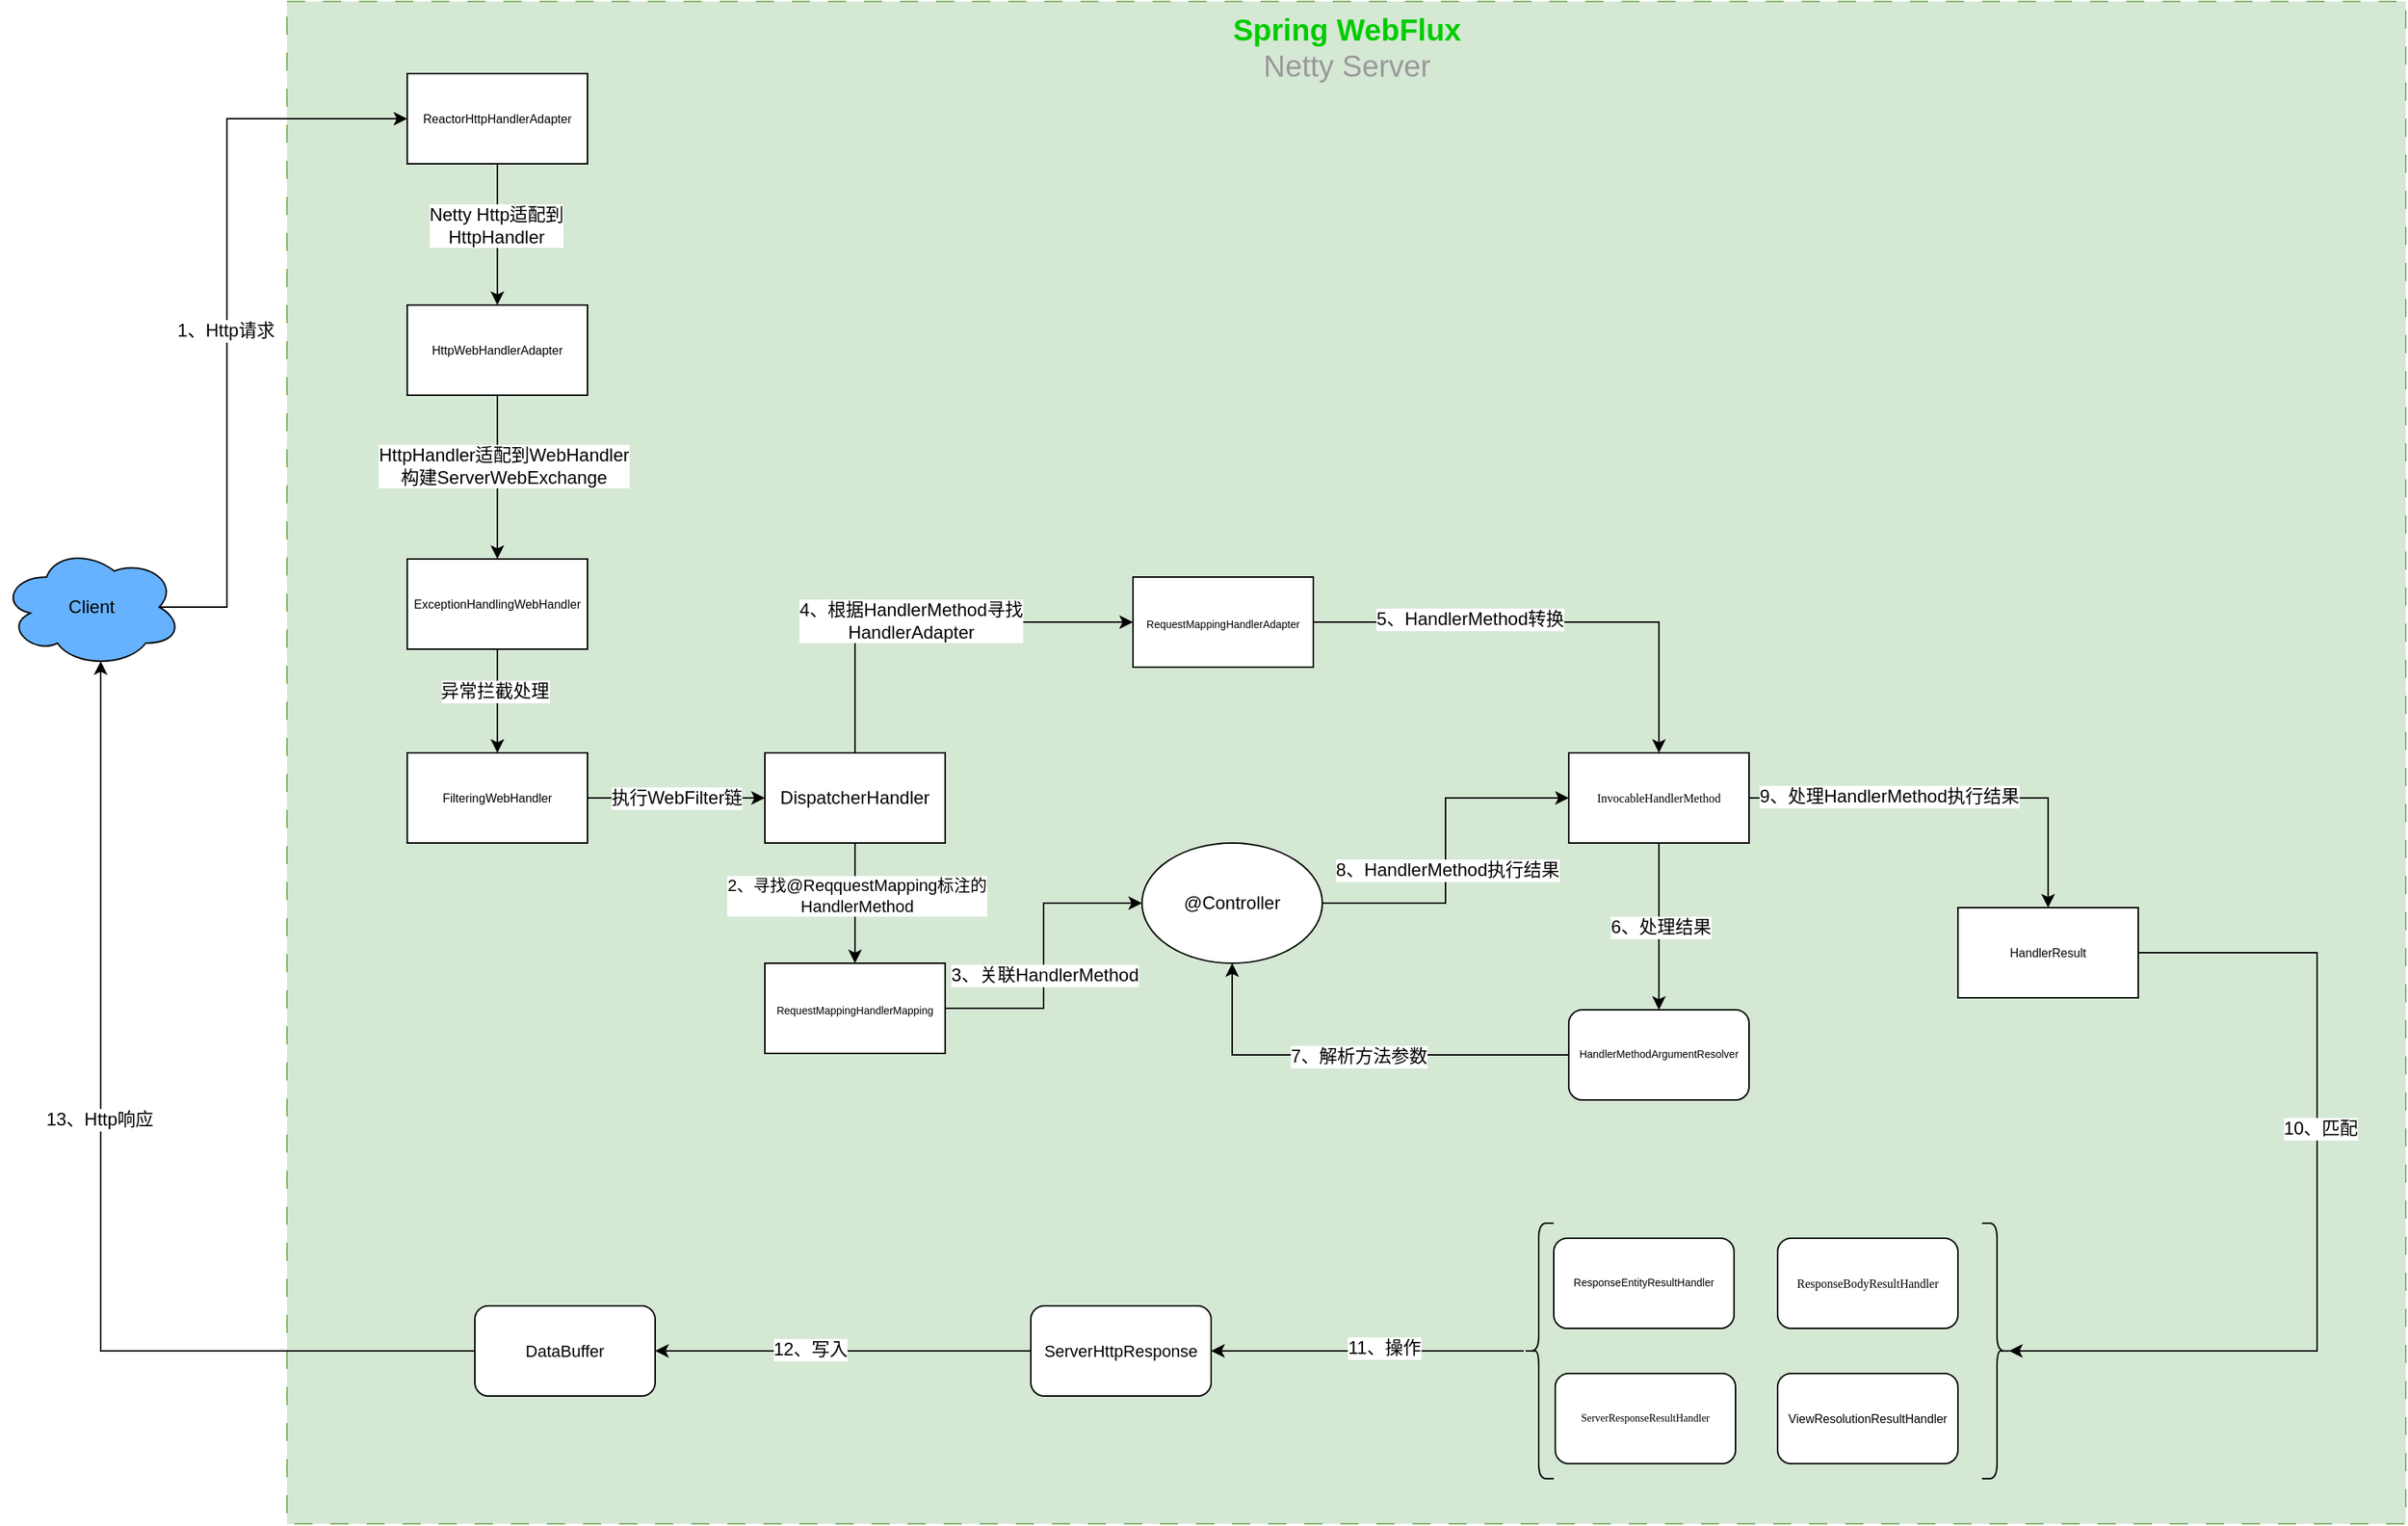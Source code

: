 <mxfile version="24.2.5" type="device" pages="2">
  <diagram name="SpringWebFlux" id="fuxeGjwtVJRIuFBsgQl6">
    <mxGraphModel dx="-220" dy="844" grid="1" gridSize="10" guides="1" tooltips="1" connect="1" arrows="1" fold="1" page="1" pageScale="1" pageWidth="827" pageHeight="1169" math="0" shadow="0">
      <root>
        <mxCell id="0" />
        <mxCell id="1" parent="0" />
        <mxCell id="-YOxKYabcz1405DEn94w-74" value="&lt;div&gt;&lt;font color=&quot;#00cc00&quot; style=&quot;font-size: 20px;&quot;&gt;Spring WebFlux&lt;/font&gt;&lt;/div&gt;&lt;span style=&quot;font-weight: normal;&quot;&gt;&lt;font color=&quot;#999999&quot; style=&quot;font-size: 20px;&quot;&gt;Netty Server&lt;/font&gt;&lt;/span&gt;" style="text;strokeColor=#82b366;fillColor=#d5e8d4;html=1;fontSize=12;fontStyle=1;verticalAlign=top;align=center;fontFamily=Helvetica;horizontal=1;dashed=1;dashPattern=12 12;" parent="1" vertex="1">
          <mxGeometry x="1860" y="81" width="1410" height="1013" as="geometry" />
        </mxCell>
        <mxCell id="-YOxKYabcz1405DEn94w-62" style="edgeStyle=orthogonalEdgeStyle;rounded=0;orthogonalLoop=1;jettySize=auto;html=1;exitX=0.875;exitY=0.5;exitDx=0;exitDy=0;exitPerimeter=0;entryX=0;entryY=0.5;entryDx=0;entryDy=0;fontFamily=Helvetica;fontSize=12;fontColor=default;" parent="1" source="-YOxKYabcz1405DEn94w-1" target="-YOxKYabcz1405DEn94w-55" edge="1">
          <mxGeometry relative="1" as="geometry">
            <Array as="points">
              <mxPoint x="1820" y="484" />
              <mxPoint x="1820" y="159" />
            </Array>
          </mxGeometry>
        </mxCell>
        <mxCell id="-YOxKYabcz1405DEn94w-68" value="1、Http请求" style="edgeLabel;html=1;align=center;verticalAlign=middle;resizable=0;points=[];strokeColor=default;fontFamily=Helvetica;fontSize=12;fontColor=default;fillColor=default;" parent="-YOxKYabcz1405DEn94w-62" vertex="1" connectable="0">
          <mxGeometry x="0.129" y="1" relative="1" as="geometry">
            <mxPoint y="47" as="offset" />
          </mxGeometry>
        </mxCell>
        <mxCell id="-YOxKYabcz1405DEn94w-1" value="Client" style="ellipse;shape=cloud;whiteSpace=wrap;html=1;fillColor=#66B2FF;" parent="1" vertex="1">
          <mxGeometry x="1670" y="444" width="120" height="80" as="geometry" />
        </mxCell>
        <mxCell id="-YOxKYabcz1405DEn94w-8" value="" style="edgeStyle=orthogonalEdgeStyle;rounded=0;orthogonalLoop=1;jettySize=auto;html=1;" parent="1" source="-YOxKYabcz1405DEn94w-4" target="-YOxKYabcz1405DEn94w-7" edge="1">
          <mxGeometry relative="1" as="geometry" />
        </mxCell>
        <mxCell id="-YOxKYabcz1405DEn94w-9" value="2、寻找@ReqquestMapping标注的&lt;div&gt;HandlerMethod&lt;/div&gt;" style="edgeLabel;html=1;align=center;verticalAlign=middle;resizable=0;points=[];" parent="-YOxKYabcz1405DEn94w-8" vertex="1" connectable="0">
          <mxGeometry x="-0.129" y="1" relative="1" as="geometry">
            <mxPoint as="offset" />
          </mxGeometry>
        </mxCell>
        <mxCell id="-YOxKYabcz1405DEn94w-16" style="edgeStyle=orthogonalEdgeStyle;rounded=0;orthogonalLoop=1;jettySize=auto;html=1;entryX=0;entryY=0.5;entryDx=0;entryDy=0;exitX=0.5;exitY=0;exitDx=0;exitDy=0;" parent="1" source="-YOxKYabcz1405DEn94w-4" target="-YOxKYabcz1405DEn94w-12" edge="1">
          <mxGeometry relative="1" as="geometry" />
        </mxCell>
        <mxCell id="-YOxKYabcz1405DEn94w-44" value="4、根据HandlerMethod寻找&lt;div&gt;HandlerAdapter&lt;/div&gt;" style="edgeLabel;html=1;align=center;verticalAlign=middle;resizable=0;points=[];strokeColor=default;fontFamily=Helvetica;fontSize=12;fontColor=default;fillColor=default;" parent="-YOxKYabcz1405DEn94w-16" vertex="1" connectable="0">
          <mxGeometry x="-0.092" y="1" relative="1" as="geometry">
            <mxPoint as="offset" />
          </mxGeometry>
        </mxCell>
        <mxCell id="-YOxKYabcz1405DEn94w-4" value="DispatcherHandler" style="whiteSpace=wrap;html=1;" parent="1" vertex="1">
          <mxGeometry x="2178" y="581" width="120" height="60" as="geometry" />
        </mxCell>
        <mxCell id="-YOxKYabcz1405DEn94w-7" value="&lt;font style=&quot;font-size: 7px;&quot;&gt;RequestMappingHandlerMapping&lt;/font&gt;" style="whiteSpace=wrap;html=1;fontStyle=0" parent="1" vertex="1">
          <mxGeometry x="2178" y="721" width="120" height="60" as="geometry" />
        </mxCell>
        <mxCell id="-YOxKYabcz1405DEn94w-20" style="edgeStyle=orthogonalEdgeStyle;rounded=0;orthogonalLoop=1;jettySize=auto;html=1;exitX=1;exitY=0.5;exitDx=0;exitDy=0;entryX=0;entryY=0.5;entryDx=0;entryDy=0;fontFamily=Helvetica;fontSize=12;fontColor=default;" parent="1" source="-YOxKYabcz1405DEn94w-10" target="-YOxKYabcz1405DEn94w-17" edge="1">
          <mxGeometry relative="1" as="geometry" />
        </mxCell>
        <mxCell id="-YOxKYabcz1405DEn94w-48" value="8、HandlerMethod执行结果" style="edgeLabel;html=1;align=center;verticalAlign=middle;resizable=0;points=[];strokeColor=default;fontFamily=Helvetica;fontSize=12;fontColor=default;fillColor=default;" parent="-YOxKYabcz1405DEn94w-20" vertex="1" connectable="0">
          <mxGeometry x="-0.105" y="-1" relative="1" as="geometry">
            <mxPoint as="offset" />
          </mxGeometry>
        </mxCell>
        <mxCell id="-YOxKYabcz1405DEn94w-10" value="@Controller" style="ellipse;whiteSpace=wrap;html=1;" parent="1" vertex="1">
          <mxGeometry x="2429" y="641" width="120" height="80" as="geometry" />
        </mxCell>
        <mxCell id="-YOxKYabcz1405DEn94w-11" style="edgeStyle=orthogonalEdgeStyle;rounded=0;orthogonalLoop=1;jettySize=auto;html=1;entryX=0;entryY=0.5;entryDx=0;entryDy=0;" parent="1" source="-YOxKYabcz1405DEn94w-7" target="-YOxKYabcz1405DEn94w-10" edge="1">
          <mxGeometry relative="1" as="geometry" />
        </mxCell>
        <mxCell id="-YOxKYabcz1405DEn94w-45" value="3、关联HandlerMethod" style="edgeLabel;html=1;align=center;verticalAlign=middle;resizable=0;points=[];strokeColor=default;fontFamily=Helvetica;fontSize=12;fontColor=default;fillColor=default;" parent="-YOxKYabcz1405DEn94w-11" vertex="1" connectable="0">
          <mxGeometry x="-0.128" relative="1" as="geometry">
            <mxPoint as="offset" />
          </mxGeometry>
        </mxCell>
        <mxCell id="-YOxKYabcz1405DEn94w-18" value="" style="edgeStyle=orthogonalEdgeStyle;rounded=0;orthogonalLoop=1;jettySize=auto;html=1;fontFamily=Helvetica;fontSize=12;fontColor=default;" parent="1" source="-YOxKYabcz1405DEn94w-12" target="-YOxKYabcz1405DEn94w-17" edge="1">
          <mxGeometry relative="1" as="geometry" />
        </mxCell>
        <mxCell id="-YOxKYabcz1405DEn94w-47" value="5、HandlerMethod转换" style="edgeLabel;html=1;align=center;verticalAlign=middle;resizable=0;points=[];strokeColor=default;fontFamily=Helvetica;fontSize=12;fontColor=default;fillColor=default;" parent="-YOxKYabcz1405DEn94w-18" vertex="1" connectable="0">
          <mxGeometry x="-0.346" y="2" relative="1" as="geometry">
            <mxPoint as="offset" />
          </mxGeometry>
        </mxCell>
        <mxCell id="-YOxKYabcz1405DEn94w-12" value="&lt;font style=&quot;font-size: 7px;&quot;&gt;RequestMappingHandlerAdapter&lt;/font&gt;" style="whiteSpace=wrap;html=1;verticalAlign=middle;horizontal=1;" parent="1" vertex="1">
          <mxGeometry x="2423" y="464" width="120" height="60" as="geometry" />
        </mxCell>
        <mxCell id="-YOxKYabcz1405DEn94w-23" value="" style="edgeStyle=orthogonalEdgeStyle;rounded=0;orthogonalLoop=1;jettySize=auto;html=1;fontFamily=Helvetica;fontSize=12;fontColor=default;" parent="1" source="-YOxKYabcz1405DEn94w-17" target="-YOxKYabcz1405DEn94w-22" edge="1">
          <mxGeometry relative="1" as="geometry" />
        </mxCell>
        <mxCell id="-YOxKYabcz1405DEn94w-54" value="6、处理结果" style="edgeLabel;html=1;align=center;verticalAlign=middle;resizable=0;points=[];strokeColor=default;fontFamily=Helvetica;fontSize=12;fontColor=default;fillColor=default;" parent="-YOxKYabcz1405DEn94w-23" vertex="1" connectable="0">
          <mxGeometry x="0.001" y="1" relative="1" as="geometry">
            <mxPoint as="offset" />
          </mxGeometry>
        </mxCell>
        <mxCell id="-YOxKYabcz1405DEn94w-26" value="" style="edgeStyle=orthogonalEdgeStyle;rounded=0;orthogonalLoop=1;jettySize=auto;html=1;fontFamily=Helvetica;fontSize=12;fontColor=default;" parent="1" source="-YOxKYabcz1405DEn94w-17" target="-YOxKYabcz1405DEn94w-25" edge="1">
          <mxGeometry relative="1" as="geometry" />
        </mxCell>
        <mxCell id="-YOxKYabcz1405DEn94w-49" value="9、处理HandlerMethod执行结果" style="edgeLabel;html=1;align=center;verticalAlign=middle;resizable=0;points=[];strokeColor=default;fontFamily=Helvetica;fontSize=12;fontColor=default;fillColor=default;" parent="-YOxKYabcz1405DEn94w-26" vertex="1" connectable="0">
          <mxGeometry x="-0.32" y="1" relative="1" as="geometry">
            <mxPoint as="offset" />
          </mxGeometry>
        </mxCell>
        <mxCell id="-YOxKYabcz1405DEn94w-17" value="&lt;pre style=&quot;background-color: rgb(255, 255, 255); font-family: Consolas; font-size: 8px;&quot;&gt;InvocableHandlerMethod&lt;/pre&gt;" style="whiteSpace=wrap;html=1;fontSize=8;" parent="1" vertex="1">
          <mxGeometry x="2713" y="581" width="120" height="60" as="geometry" />
        </mxCell>
        <mxCell id="-YOxKYabcz1405DEn94w-24" style="edgeStyle=orthogonalEdgeStyle;rounded=0;orthogonalLoop=1;jettySize=auto;html=1;entryX=0.5;entryY=1;entryDx=0;entryDy=0;fontFamily=Helvetica;fontSize=12;fontColor=default;" parent="1" source="-YOxKYabcz1405DEn94w-22" target="-YOxKYabcz1405DEn94w-10" edge="1">
          <mxGeometry relative="1" as="geometry" />
        </mxCell>
        <mxCell id="-YOxKYabcz1405DEn94w-46" value="7、解析方法参数" style="edgeLabel;html=1;align=center;verticalAlign=middle;resizable=0;points=[];strokeColor=default;fontFamily=Helvetica;fontSize=12;fontColor=default;fillColor=default;" parent="-YOxKYabcz1405DEn94w-24" vertex="1" connectable="0">
          <mxGeometry x="-0.017" y="1" relative="1" as="geometry">
            <mxPoint as="offset" />
          </mxGeometry>
        </mxCell>
        <mxCell id="-YOxKYabcz1405DEn94w-22" value="HandlerMethodArgumentResolver" style="whiteSpace=wrap;html=1;fontSize=7;rounded=1;" parent="1" vertex="1">
          <mxGeometry x="2713" y="752" width="120" height="60" as="geometry" />
        </mxCell>
        <mxCell id="-YOxKYabcz1405DEn94w-25" value="HandlerResult" style="whiteSpace=wrap;html=1;fontSize=8;" parent="1" vertex="1">
          <mxGeometry x="2972" y="684" width="120" height="60" as="geometry" />
        </mxCell>
        <mxCell id="-YOxKYabcz1405DEn94w-36" value="" style="edgeStyle=orthogonalEdgeStyle;rounded=0;orthogonalLoop=1;jettySize=auto;html=1;fontFamily=Helvetica;fontSize=12;fontColor=default;" parent="1" source="-YOxKYabcz1405DEn94w-27" target="-YOxKYabcz1405DEn94w-35" edge="1">
          <mxGeometry relative="1" as="geometry" />
        </mxCell>
        <mxCell id="-YOxKYabcz1405DEn94w-52" value="11、操作" style="edgeLabel;html=1;align=center;verticalAlign=middle;resizable=0;points=[];strokeColor=default;fontFamily=Helvetica;fontSize=12;fontColor=default;fillColor=default;" parent="-YOxKYabcz1405DEn94w-36" vertex="1" connectable="0">
          <mxGeometry x="-0.105" y="-2" relative="1" as="geometry">
            <mxPoint as="offset" />
          </mxGeometry>
        </mxCell>
        <mxCell id="-YOxKYabcz1405DEn94w-27" value="" style="shape=curlyBracket;whiteSpace=wrap;html=1;rounded=1;labelPosition=left;verticalLabelPosition=middle;align=right;verticalAlign=middle;strokeColor=default;fontFamily=Helvetica;fontSize=12;fontColor=default;fillColor=default;" parent="1" vertex="1">
          <mxGeometry x="2683" y="894" width="20" height="170" as="geometry" />
        </mxCell>
        <mxCell id="-YOxKYabcz1405DEn94w-28" value="" style="shape=curlyBracket;whiteSpace=wrap;html=1;rounded=1;flipH=1;labelPosition=right;verticalLabelPosition=middle;align=left;verticalAlign=middle;strokeColor=default;fontFamily=Helvetica;fontSize=12;fontColor=default;fillColor=default;" parent="1" vertex="1">
          <mxGeometry x="2988" y="894" width="20" height="170" as="geometry" />
        </mxCell>
        <mxCell id="-YOxKYabcz1405DEn94w-31" value="ResponseEntityResultHandler" style="rounded=1;whiteSpace=wrap;html=1;strokeColor=default;align=center;verticalAlign=middle;fontFamily=Helvetica;fontSize=7;fontColor=default;fillColor=default;" parent="1" vertex="1">
          <mxGeometry x="2703" y="904" width="120" height="60" as="geometry" />
        </mxCell>
        <mxCell id="-YOxKYabcz1405DEn94w-32" value="&lt;pre style=&quot;background-color: rgb(255, 255, 255); font-family: Consolas; font-size: 7px;&quot;&gt;ServerResponseResultHandler&lt;/pre&gt;" style="rounded=1;whiteSpace=wrap;html=1;strokeColor=default;align=center;verticalAlign=middle;fontFamily=Helvetica;fontSize=7;fontColor=default;fillColor=default;" parent="1" vertex="1">
          <mxGeometry x="2704" y="994" width="120" height="60" as="geometry" />
        </mxCell>
        <mxCell id="-YOxKYabcz1405DEn94w-33" value="&lt;pre style=&quot;background-color: rgb(255, 255, 255); font-family: Consolas; font-size: 8px;&quot;&gt;ResponseBodyResultHandler&lt;/pre&gt;" style="rounded=1;whiteSpace=wrap;html=1;strokeColor=default;align=center;verticalAlign=middle;fontFamily=Helvetica;fontSize=8;fontColor=default;fillColor=default;" parent="1" vertex="1">
          <mxGeometry x="2852" y="904" width="120" height="60" as="geometry" />
        </mxCell>
        <mxCell id="-YOxKYabcz1405DEn94w-34" value="ViewResolutionResultHandler" style="rounded=1;whiteSpace=wrap;html=1;strokeColor=default;align=center;verticalAlign=middle;fontFamily=Helvetica;fontSize=8;fontColor=default;fillColor=default;" parent="1" vertex="1">
          <mxGeometry x="2852" y="994" width="120" height="60" as="geometry" />
        </mxCell>
        <mxCell id="-YOxKYabcz1405DEn94w-40" value="" style="edgeStyle=orthogonalEdgeStyle;rounded=0;orthogonalLoop=1;jettySize=auto;html=1;fontFamily=Helvetica;fontSize=12;fontColor=default;" parent="1" source="-YOxKYabcz1405DEn94w-35" target="-YOxKYabcz1405DEn94w-39" edge="1">
          <mxGeometry relative="1" as="geometry" />
        </mxCell>
        <mxCell id="-YOxKYabcz1405DEn94w-53" value="12、写入" style="edgeLabel;html=1;align=center;verticalAlign=middle;resizable=0;points=[];strokeColor=default;fontFamily=Helvetica;fontSize=12;fontColor=default;fillColor=default;" parent="-YOxKYabcz1405DEn94w-40" vertex="1" connectable="0">
          <mxGeometry x="0.176" y="-1" relative="1" as="geometry">
            <mxPoint as="offset" />
          </mxGeometry>
        </mxCell>
        <mxCell id="-YOxKYabcz1405DEn94w-35" value="ServerHttpResponse" style="whiteSpace=wrap;html=1;align=center;rounded=1;fontSize=11;" parent="1" vertex="1">
          <mxGeometry x="2355" y="949" width="120" height="60" as="geometry" />
        </mxCell>
        <mxCell id="-YOxKYabcz1405DEn94w-42" value="" style="edgeStyle=orthogonalEdgeStyle;rounded=0;orthogonalLoop=1;jettySize=auto;html=1;fontFamily=Helvetica;fontSize=12;fontColor=default;entryX=0.55;entryY=0.95;entryDx=0;entryDy=0;entryPerimeter=0;" parent="1" source="-YOxKYabcz1405DEn94w-39" target="-YOxKYabcz1405DEn94w-1" edge="1">
          <mxGeometry relative="1" as="geometry">
            <mxPoint x="2011" y="979" as="targetPoint" />
          </mxGeometry>
        </mxCell>
        <mxCell id="-YOxKYabcz1405DEn94w-73" value="13、Http响应" style="edgeLabel;html=1;align=center;verticalAlign=middle;resizable=0;points=[];strokeColor=default;fontFamily=Helvetica;fontSize=12;fontColor=default;fillColor=default;" parent="-YOxKYabcz1405DEn94w-42" vertex="1" connectable="0">
          <mxGeometry x="0.139" y="1" relative="1" as="geometry">
            <mxPoint as="offset" />
          </mxGeometry>
        </mxCell>
        <mxCell id="-YOxKYabcz1405DEn94w-39" value="DataBuffer" style="whiteSpace=wrap;html=1;align=center;rounded=1;fontSize=11;" parent="1" vertex="1">
          <mxGeometry x="1985" y="949" width="120" height="60" as="geometry" />
        </mxCell>
        <mxCell id="-YOxKYabcz1405DEn94w-50" style="edgeStyle=orthogonalEdgeStyle;rounded=0;orthogonalLoop=1;jettySize=auto;html=1;entryX=0.1;entryY=0.5;entryDx=0;entryDy=0;entryPerimeter=0;fontFamily=Helvetica;fontSize=12;fontColor=default;" parent="1" source="-YOxKYabcz1405DEn94w-25" target="-YOxKYabcz1405DEn94w-28" edge="1">
          <mxGeometry relative="1" as="geometry">
            <Array as="points">
              <mxPoint x="3211" y="714" />
              <mxPoint x="3211" y="979" />
            </Array>
          </mxGeometry>
        </mxCell>
        <mxCell id="-YOxKYabcz1405DEn94w-51" value="10、匹配" style="edgeLabel;html=1;align=center;verticalAlign=middle;resizable=0;points=[];strokeColor=default;fontFamily=Helvetica;fontSize=12;fontColor=default;fillColor=default;" parent="-YOxKYabcz1405DEn94w-50" vertex="1" connectable="0">
          <mxGeometry x="-0.201" y="2" relative="1" as="geometry">
            <mxPoint as="offset" />
          </mxGeometry>
        </mxCell>
        <mxCell id="-YOxKYabcz1405DEn94w-57" value="" style="edgeStyle=orthogonalEdgeStyle;rounded=0;orthogonalLoop=1;jettySize=auto;html=1;fontFamily=Helvetica;fontSize=12;fontColor=default;" parent="1" source="-YOxKYabcz1405DEn94w-55" target="-YOxKYabcz1405DEn94w-56" edge="1">
          <mxGeometry relative="1" as="geometry" />
        </mxCell>
        <mxCell id="-YOxKYabcz1405DEn94w-58" value="Netty Http适配到&lt;div&gt;HttpHandler&lt;/div&gt;" style="edgeLabel;html=1;align=center;verticalAlign=middle;resizable=0;points=[];strokeColor=default;fontFamily=Helvetica;fontSize=12;fontColor=default;fillColor=default;" parent="-YOxKYabcz1405DEn94w-57" vertex="1" connectable="0">
          <mxGeometry x="-0.253" y="-1" relative="1" as="geometry">
            <mxPoint y="6" as="offset" />
          </mxGeometry>
        </mxCell>
        <mxCell id="-YOxKYabcz1405DEn94w-55" value="ReactorHttpHandlerAdapter" style="rounded=0;whiteSpace=wrap;html=1;strokeColor=default;align=center;verticalAlign=middle;fontFamily=Helvetica;fontSize=8;fontColor=default;fillColor=default;" parent="1" vertex="1">
          <mxGeometry x="1940" y="129" width="120" height="60" as="geometry" />
        </mxCell>
        <mxCell id="-YOxKYabcz1405DEn94w-60" value="" style="edgeStyle=orthogonalEdgeStyle;rounded=0;orthogonalLoop=1;jettySize=auto;html=1;fontFamily=Helvetica;fontSize=12;fontColor=default;" parent="1" source="-YOxKYabcz1405DEn94w-56" target="-YOxKYabcz1405DEn94w-59" edge="1">
          <mxGeometry relative="1" as="geometry" />
        </mxCell>
        <mxCell id="-YOxKYabcz1405DEn94w-61" value="HttpHandler适配到WebHandler&lt;div&gt;构建ServerWebExchange&lt;/div&gt;" style="edgeLabel;html=1;align=center;verticalAlign=middle;resizable=0;points=[];strokeColor=default;fontFamily=Helvetica;fontSize=12;fontColor=default;fillColor=default;" parent="-YOxKYabcz1405DEn94w-60" vertex="1" connectable="0">
          <mxGeometry x="-0.147" y="4" relative="1" as="geometry">
            <mxPoint as="offset" />
          </mxGeometry>
        </mxCell>
        <mxCell id="-YOxKYabcz1405DEn94w-56" value="HttpWebHandlerAdapter" style="rounded=0;whiteSpace=wrap;html=1;strokeColor=default;align=center;verticalAlign=middle;fontFamily=Helvetica;fontSize=8;fontColor=default;fillColor=default;" parent="1" vertex="1">
          <mxGeometry x="1940" y="283" width="120" height="60" as="geometry" />
        </mxCell>
        <mxCell id="-YOxKYabcz1405DEn94w-70" style="edgeStyle=orthogonalEdgeStyle;rounded=0;orthogonalLoop=1;jettySize=auto;html=1;exitX=0.5;exitY=1;exitDx=0;exitDy=0;entryX=0.5;entryY=0;entryDx=0;entryDy=0;fontFamily=Helvetica;fontSize=12;fontColor=default;" parent="1" source="-YOxKYabcz1405DEn94w-59" target="-YOxKYabcz1405DEn94w-65" edge="1">
          <mxGeometry relative="1" as="geometry" />
        </mxCell>
        <mxCell id="-YOxKYabcz1405DEn94w-71" value="异常拦截处理" style="edgeLabel;html=1;align=center;verticalAlign=middle;resizable=0;points=[];strokeColor=default;fontFamily=Helvetica;fontSize=12;fontColor=default;fillColor=default;" parent="-YOxKYabcz1405DEn94w-70" vertex="1" connectable="0">
          <mxGeometry x="-0.259" y="-2" relative="1" as="geometry">
            <mxPoint y="2" as="offset" />
          </mxGeometry>
        </mxCell>
        <mxCell id="-YOxKYabcz1405DEn94w-59" value="ExceptionHandlingWebHandler" style="rounded=0;whiteSpace=wrap;html=1;strokeColor=default;align=center;verticalAlign=middle;fontFamily=Helvetica;fontSize=8;fontColor=default;fillColor=default;" parent="1" vertex="1">
          <mxGeometry x="1940" y="452" width="120" height="60" as="geometry" />
        </mxCell>
        <mxCell id="-YOxKYabcz1405DEn94w-67" style="edgeStyle=orthogonalEdgeStyle;rounded=0;orthogonalLoop=1;jettySize=auto;html=1;exitX=1;exitY=0.5;exitDx=0;exitDy=0;entryX=0;entryY=0.5;entryDx=0;entryDy=0;fontFamily=Helvetica;fontSize=12;fontColor=default;" parent="1" source="-YOxKYabcz1405DEn94w-65" target="-YOxKYabcz1405DEn94w-4" edge="1">
          <mxGeometry relative="1" as="geometry" />
        </mxCell>
        <mxCell id="-YOxKYabcz1405DEn94w-72" value="执行WebFilter链" style="edgeLabel;html=1;align=center;verticalAlign=middle;resizable=0;points=[];strokeColor=default;fontFamily=Helvetica;fontSize=12;fontColor=default;fillColor=default;" parent="-YOxKYabcz1405DEn94w-67" vertex="1" connectable="0">
          <mxGeometry x="-0.007" relative="1" as="geometry">
            <mxPoint as="offset" />
          </mxGeometry>
        </mxCell>
        <mxCell id="-YOxKYabcz1405DEn94w-65" value="FilteringWebHandler" style="rounded=0;whiteSpace=wrap;html=1;strokeColor=default;align=center;verticalAlign=middle;fontFamily=Helvetica;fontSize=8;fontColor=default;fillColor=default;" parent="1" vertex="1">
          <mxGeometry x="1940" y="581" width="120" height="60" as="geometry" />
        </mxCell>
      </root>
    </mxGraphModel>
  </diagram>
  <diagram id="2L3fTB3tKjh_pXxrauPM" name="SpringCloudGateway">
    <mxGraphModel dx="736" dy="1407" grid="1" gridSize="10" guides="1" tooltips="1" connect="1" arrows="1" fold="1" page="1" pageScale="1" pageWidth="827" pageHeight="1169" math="0" shadow="0">
      <root>
        <mxCell id="0" />
        <mxCell id="1" parent="0" />
        <mxCell id="BT95OJDJH4jNiPTxr1p8-2" value="&lt;div style=&quot;font-weight: 700; text-wrap: nowrap;&quot;&gt;&lt;font style=&quot;font-size: 20px;&quot; color=&quot;#00cc00&quot;&gt;Spring Cloud Gateway&lt;/font&gt;&lt;/div&gt;&lt;span style=&quot;text-wrap: nowrap;&quot;&gt;&lt;font style=&quot;font-size: 20px;&quot; color=&quot;#999999&quot;&gt;Netty Server&lt;/font&gt;&lt;/span&gt;" style="text;html=1;align=center;verticalAlign=top;whiteSpace=wrap;rounded=0;fontFamily=Helvetica;fontSize=12;horizontal=1;strokeColor=#82b366;dashed=1;dashPattern=12 12;fillColor=#d5e8d4;" parent="1" vertex="1">
          <mxGeometry x="1860" y="101" width="1370" height="979" as="geometry" />
        </mxCell>
        <mxCell id="0jeY0ms8reBekmk6rjif-1" style="edgeStyle=orthogonalEdgeStyle;rounded=0;orthogonalLoop=1;jettySize=auto;html=1;exitX=0.96;exitY=0.7;exitDx=0;exitDy=0;exitPerimeter=0;entryX=0;entryY=0.5;entryDx=0;entryDy=0;" edge="1" parent="1" target="4RMhbuVmhxNOeodAHc1t-46">
          <mxGeometry relative="1" as="geometry">
            <mxPoint x="1785.2" y="454.0" as="sourcePoint" />
            <Array as="points">
              <mxPoint x="1790" y="454" />
              <mxPoint x="1790" y="148" />
            </Array>
          </mxGeometry>
        </mxCell>
        <mxCell id="0jeY0ms8reBekmk6rjif-2" value="&lt;span style=&quot;font-size: 12px;&quot;&gt;1、Http请求&lt;/span&gt;" style="edgeLabel;html=1;align=center;verticalAlign=middle;resizable=0;points=[];" vertex="1" connectable="0" parent="0jeY0ms8reBekmk6rjif-1">
          <mxGeometry x="-0.143" y="1" relative="1" as="geometry">
            <mxPoint as="offset" />
          </mxGeometry>
        </mxCell>
        <mxCell id="4RMhbuVmhxNOeodAHc1t-4" value="Client" style="ellipse;shape=cloud;whiteSpace=wrap;html=1;fillColor=#66B2FF;" parent="1" vertex="1">
          <mxGeometry x="1670" y="399" width="120" height="80" as="geometry" />
        </mxCell>
        <mxCell id="4RMhbuVmhxNOeodAHc1t-5" value="" style="edgeStyle=orthogonalEdgeStyle;rounded=0;orthogonalLoop=1;jettySize=auto;html=1;" parent="1" source="4RMhbuVmhxNOeodAHc1t-9" target="4RMhbuVmhxNOeodAHc1t-10" edge="1">
          <mxGeometry relative="1" as="geometry" />
        </mxCell>
        <mxCell id="4RMhbuVmhxNOeodAHc1t-6" value="2、通过路劲匹配Route统一返回&lt;div&gt;&lt;span style=&quot;font-size: 12px;&quot;&gt;FilteringWebHandler&lt;/span&gt;&lt;br&gt;&lt;/div&gt;" style="edgeLabel;html=1;align=center;verticalAlign=middle;resizable=0;points=[];" parent="4RMhbuVmhxNOeodAHc1t-5" vertex="1" connectable="0">
          <mxGeometry x="-0.129" y="1" relative="1" as="geometry">
            <mxPoint as="offset" />
          </mxGeometry>
        </mxCell>
        <mxCell id="4RMhbuVmhxNOeodAHc1t-7" style="edgeStyle=orthogonalEdgeStyle;rounded=0;orthogonalLoop=1;jettySize=auto;html=1;entryX=0;entryY=0.5;entryDx=0;entryDy=0;exitX=0.5;exitY=0;exitDx=0;exitDy=0;" parent="1" source="4RMhbuVmhxNOeodAHc1t-9" target="4RMhbuVmhxNOeodAHc1t-18" edge="1">
          <mxGeometry relative="1" as="geometry" />
        </mxCell>
        <mxCell id="4RMhbuVmhxNOeodAHc1t-8" value="4、根据FilteringWebHandler寻找&lt;div&gt;HandlerAdapter&lt;/div&gt;" style="edgeLabel;html=1;align=center;verticalAlign=middle;resizable=0;points=[];strokeColor=default;fontFamily=Helvetica;fontSize=12;fontColor=default;fillColor=default;" parent="4RMhbuVmhxNOeodAHc1t-7" vertex="1" connectable="0">
          <mxGeometry x="-0.092" y="1" relative="1" as="geometry">
            <mxPoint as="offset" />
          </mxGeometry>
        </mxCell>
        <mxCell id="4RMhbuVmhxNOeodAHc1t-9" value="DispatcherHandler" style="whiteSpace=wrap;html=1;" parent="1" vertex="1">
          <mxGeometry x="2233" y="330" width="120" height="60" as="geometry" />
        </mxCell>
        <mxCell id="4RMhbuVmhxNOeodAHc1t-10" value="&lt;font style=&quot;font-size: 8px;&quot;&gt;RoutePredicateHandlerMapping&lt;/font&gt;&lt;div&gt;&lt;font style=&quot;&quot;&gt;#lookupRoute&lt;br&gt;&lt;/font&gt;&lt;/div&gt;" style="whiteSpace=wrap;html=1;fontStyle=0;fontSize=8;" parent="1" vertex="1">
          <mxGeometry x="2233" y="550" width="120" height="60" as="geometry" />
        </mxCell>
        <mxCell id="ja8EcCSImnejtaZvBAro-2" value="" style="edgeStyle=orthogonalEdgeStyle;rounded=0;orthogonalLoop=1;jettySize=auto;html=1;fontFamily=Helvetica;fontSize=12;fontColor=default;" parent="1" source="4RMhbuVmhxNOeodAHc1t-13" target="ja8EcCSImnejtaZvBAro-1" edge="1">
          <mxGeometry relative="1" as="geometry" />
        </mxCell>
        <mxCell id="ja8EcCSImnejtaZvBAro-3" value="RouteDefinitionRouteLocator" style="edgeLabel;html=1;align=center;verticalAlign=middle;resizable=0;points=[];strokeColor=default;fontFamily=Helvetica;fontSize=12;fontColor=default;fillColor=default;horizontal=0;" parent="ja8EcCSImnejtaZvBAro-2" vertex="1" connectable="0">
          <mxGeometry x="-0.037" y="1" relative="1" as="geometry">
            <mxPoint as="offset" />
          </mxGeometry>
        </mxCell>
        <mxCell id="4RMhbuVmhxNOeodAHc1t-13" value="RouteLocator" style="ellipse;whiteSpace=wrap;html=1;" parent="1" vertex="1">
          <mxGeometry x="2488" y="413" width="120" height="80" as="geometry" />
        </mxCell>
        <mxCell id="4RMhbuVmhxNOeodAHc1t-14" style="edgeStyle=orthogonalEdgeStyle;rounded=0;orthogonalLoop=1;jettySize=auto;html=1;entryX=0;entryY=0.5;entryDx=0;entryDy=0;" parent="1" source="4RMhbuVmhxNOeodAHc1t-10" target="4RMhbuVmhxNOeodAHc1t-13" edge="1">
          <mxGeometry relative="1" as="geometry" />
        </mxCell>
        <mxCell id="4RMhbuVmhxNOeodAHc1t-15" value="3、匹配Route&lt;div style=&quot;font-size: 9px;&quot;&gt;通过Route的AsyncPredicate判定&lt;/div&gt;" style="edgeLabel;html=1;align=center;verticalAlign=middle;resizable=0;points=[];strokeColor=default;fontFamily=Helvetica;fontSize=9;fontColor=default;fillColor=default;" parent="4RMhbuVmhxNOeodAHc1t-14" vertex="1" connectable="0">
          <mxGeometry x="-0.128" relative="1" as="geometry">
            <mxPoint x="5" y="-4" as="offset" />
          </mxGeometry>
        </mxCell>
        <mxCell id="4RMhbuVmhxNOeodAHc1t-16" value="" style="edgeStyle=orthogonalEdgeStyle;rounded=0;orthogonalLoop=1;jettySize=auto;html=1;fontFamily=Helvetica;fontSize=12;fontColor=default;" parent="1" source="4RMhbuVmhxNOeodAHc1t-18" target="4RMhbuVmhxNOeodAHc1t-23" edge="1">
          <mxGeometry relative="1" as="geometry" />
        </mxCell>
        <mxCell id="4RMhbuVmhxNOeodAHc1t-17" value="5、适配调用FilteringWebHandler" style="edgeLabel;html=1;align=center;verticalAlign=middle;resizable=0;points=[];strokeColor=default;fontFamily=Helvetica;fontSize=12;fontColor=default;fillColor=default;" parent="4RMhbuVmhxNOeodAHc1t-16" vertex="1" connectable="0">
          <mxGeometry x="-0.346" y="2" relative="1" as="geometry">
            <mxPoint as="offset" />
          </mxGeometry>
        </mxCell>
        <mxCell id="4RMhbuVmhxNOeodAHc1t-18" value="&lt;font style=&quot;font-size: 11px;&quot;&gt;SimpleHandlerAdapter&lt;/font&gt;" style="whiteSpace=wrap;html=1;verticalAlign=middle;horizontal=1;fontSize=11;" parent="1" vertex="1">
          <mxGeometry x="2478" y="213" width="120" height="60" as="geometry" />
        </mxCell>
        <mxCell id="4RMhbuVmhxNOeodAHc1t-21" value="" style="edgeStyle=orthogonalEdgeStyle;rounded=0;orthogonalLoop=1;jettySize=auto;html=1;fontFamily=Helvetica;fontSize=12;fontColor=default;" parent="1" source="4RMhbuVmhxNOeodAHc1t-23" target="4RMhbuVmhxNOeodAHc1t-27" edge="1">
          <mxGeometry relative="1" as="geometry" />
        </mxCell>
        <mxCell id="4RMhbuVmhxNOeodAHc1t-22" value="6、GlobalFilter和Route中GatewayFilter合并优先级排序" style="edgeLabel;html=1;align=center;verticalAlign=middle;resizable=0;points=[];strokeColor=default;fontFamily=Helvetica;fontSize=12;fontColor=default;fillColor=default;" parent="4RMhbuVmhxNOeodAHc1t-21" vertex="1" connectable="0">
          <mxGeometry x="-0.32" y="1" relative="1" as="geometry">
            <mxPoint x="50" y="83" as="offset" />
          </mxGeometry>
        </mxCell>
        <mxCell id="4RMhbuVmhxNOeodAHc1t-23" value="&lt;pre style=&quot;background-color: rgb(255, 255, 255); font-family: Consolas; font-size: 10px;&quot;&gt;FilteringWebHandler&lt;/pre&gt;" style="whiteSpace=wrap;html=1;fontSize=10;" parent="1" vertex="1">
          <mxGeometry x="2768" y="330" width="120" height="60" as="geometry" />
        </mxCell>
        <mxCell id="4RMhbuVmhxNOeodAHc1t-27" value="&lt;pre style=&quot;background-color: rgb(255, 255, 255); font-family: Consolas; font-size: 8px;&quot;&gt;DefaultGatewayFilterChain&lt;/pre&gt;" style="whiteSpace=wrap;html=1;fontSize=8;" parent="1" vertex="1">
          <mxGeometry x="2956.5" y="528" width="120" height="60" as="geometry" />
        </mxCell>
        <mxCell id="6BlMGuFikLO0LmbPYViE-2" style="edgeStyle=orthogonalEdgeStyle;rounded=0;orthogonalLoop=1;jettySize=auto;html=1;exitX=0;exitY=0.5;exitDx=0;exitDy=0;entryX=1;entryY=0.5;entryDx=0;entryDy=0;fontFamily=Helvetica;fontSize=12;fontColor=default;" parent="1" source="4RMhbuVmhxNOeodAHc1t-38" target="6BlMGuFikLO0LmbPYViE-1" edge="1">
          <mxGeometry relative="1" as="geometry" />
        </mxCell>
        <mxCell id="yehGk1UZDX3Z7tjIBy30-1" value="写入" style="edgeLabel;html=1;align=center;verticalAlign=middle;resizable=0;points=[];strokeColor=default;fontFamily=Helvetica;fontSize=12;fontColor=default;fillColor=default;" parent="6BlMGuFikLO0LmbPYViE-2" vertex="1" connectable="0">
          <mxGeometry x="0.077" y="-1" relative="1" as="geometry">
            <mxPoint as="offset" />
          </mxGeometry>
        </mxCell>
        <mxCell id="4RMhbuVmhxNOeodAHc1t-38" value="ServerHttpResponse" style="whiteSpace=wrap;html=1;align=center;rounded=1;fontSize=11;" parent="1" vertex="1">
          <mxGeometry x="2127" y="994" width="120" height="60" as="geometry" />
        </mxCell>
        <mxCell id="4RMhbuVmhxNOeodAHc1t-44" value="" style="edgeStyle=orthogonalEdgeStyle;rounded=0;orthogonalLoop=1;jettySize=auto;html=1;fontFamily=Helvetica;fontSize=12;fontColor=default;" parent="1" source="4RMhbuVmhxNOeodAHc1t-46" target="4RMhbuVmhxNOeodAHc1t-49" edge="1">
          <mxGeometry relative="1" as="geometry" />
        </mxCell>
        <mxCell id="4RMhbuVmhxNOeodAHc1t-45" value="Netty Http适配到&lt;div&gt;HttpHandler&lt;/div&gt;" style="edgeLabel;html=1;align=center;verticalAlign=middle;resizable=0;points=[];strokeColor=default;fontFamily=Helvetica;fontSize=12;fontColor=default;fillColor=default;" parent="4RMhbuVmhxNOeodAHc1t-44" vertex="1" connectable="0">
          <mxGeometry x="-0.253" y="-1" relative="1" as="geometry">
            <mxPoint y="6" as="offset" />
          </mxGeometry>
        </mxCell>
        <mxCell id="4RMhbuVmhxNOeodAHc1t-46" value="ReactorHttpHandlerAdapter" style="rounded=0;whiteSpace=wrap;html=1;strokeColor=default;align=center;verticalAlign=middle;fontFamily=Helvetica;fontSize=8;fontColor=default;fillColor=default;" parent="1" vertex="1">
          <mxGeometry x="1940" y="118" width="120" height="60" as="geometry" />
        </mxCell>
        <mxCell id="4RMhbuVmhxNOeodAHc1t-47" value="" style="edgeStyle=orthogonalEdgeStyle;rounded=0;orthogonalLoop=1;jettySize=auto;html=1;fontFamily=Helvetica;fontSize=12;fontColor=default;" parent="1" source="4RMhbuVmhxNOeodAHc1t-49" target="4RMhbuVmhxNOeodAHc1t-52" edge="1">
          <mxGeometry relative="1" as="geometry" />
        </mxCell>
        <mxCell id="4RMhbuVmhxNOeodAHc1t-48" value="HttpHandler适配到WebHandler&lt;div&gt;构建ServerWebExchange&lt;/div&gt;" style="edgeLabel;html=1;align=center;verticalAlign=middle;resizable=0;points=[];strokeColor=default;fontFamily=Helvetica;fontSize=12;fontColor=default;fillColor=default;" parent="4RMhbuVmhxNOeodAHc1t-47" vertex="1" connectable="0">
          <mxGeometry x="-0.147" y="4" relative="1" as="geometry">
            <mxPoint as="offset" />
          </mxGeometry>
        </mxCell>
        <mxCell id="4RMhbuVmhxNOeodAHc1t-49" value="HttpWebHandlerAdapter" style="rounded=0;whiteSpace=wrap;html=1;strokeColor=default;align=center;verticalAlign=middle;fontFamily=Helvetica;fontSize=8;fontColor=default;fillColor=default;" parent="1" vertex="1">
          <mxGeometry x="1940" y="272" width="120" height="60" as="geometry" />
        </mxCell>
        <mxCell id="4RMhbuVmhxNOeodAHc1t-50" style="edgeStyle=orthogonalEdgeStyle;rounded=0;orthogonalLoop=1;jettySize=auto;html=1;exitX=0.5;exitY=1;exitDx=0;exitDy=0;entryX=0.5;entryY=0;entryDx=0;entryDy=0;fontFamily=Helvetica;fontSize=12;fontColor=default;" parent="1" source="4RMhbuVmhxNOeodAHc1t-52" target="4RMhbuVmhxNOeodAHc1t-55" edge="1">
          <mxGeometry relative="1" as="geometry" />
        </mxCell>
        <mxCell id="4RMhbuVmhxNOeodAHc1t-51" value="异常拦截处理" style="edgeLabel;html=1;align=center;verticalAlign=middle;resizable=0;points=[];strokeColor=default;fontFamily=Helvetica;fontSize=12;fontColor=default;fillColor=default;" parent="4RMhbuVmhxNOeodAHc1t-50" vertex="1" connectable="0">
          <mxGeometry x="-0.259" y="-2" relative="1" as="geometry">
            <mxPoint y="2" as="offset" />
          </mxGeometry>
        </mxCell>
        <mxCell id="4RMhbuVmhxNOeodAHc1t-52" value="ExceptionHandlingWebHandler" style="rounded=0;whiteSpace=wrap;html=1;strokeColor=default;align=center;verticalAlign=middle;fontFamily=Helvetica;fontSize=8;fontColor=default;fillColor=default;" parent="1" vertex="1">
          <mxGeometry x="1940" y="441" width="120" height="60" as="geometry" />
        </mxCell>
        <mxCell id="4RMhbuVmhxNOeodAHc1t-53" style="edgeStyle=orthogonalEdgeStyle;rounded=0;orthogonalLoop=1;jettySize=auto;html=1;exitX=1;exitY=0.5;exitDx=0;exitDy=0;entryX=0;entryY=0.5;entryDx=0;entryDy=0;fontFamily=Helvetica;fontSize=12;fontColor=default;" parent="1" source="4RMhbuVmhxNOeodAHc1t-55" target="4RMhbuVmhxNOeodAHc1t-9" edge="1">
          <mxGeometry relative="1" as="geometry" />
        </mxCell>
        <mxCell id="4RMhbuVmhxNOeodAHc1t-54" value="执行WebFilter链" style="edgeLabel;html=1;align=center;verticalAlign=middle;resizable=0;points=[];strokeColor=default;fontFamily=Helvetica;fontSize=12;fontColor=default;fillColor=default;" parent="4RMhbuVmhxNOeodAHc1t-53" vertex="1" connectable="0">
          <mxGeometry x="-0.007" relative="1" as="geometry">
            <mxPoint as="offset" />
          </mxGeometry>
        </mxCell>
        <mxCell id="4RMhbuVmhxNOeodAHc1t-55" value="FilteringWebHandler" style="rounded=0;whiteSpace=wrap;html=1;strokeColor=default;align=center;verticalAlign=middle;fontFamily=Helvetica;fontSize=8;fontColor=default;fillColor=default;" parent="1" vertex="1">
          <mxGeometry x="1940" y="570" width="120" height="60" as="geometry" />
        </mxCell>
        <mxCell id="ja8EcCSImnejtaZvBAro-1" value="路由配置" style="ellipse;whiteSpace=wrap;html=1;" parent="1" vertex="1">
          <mxGeometry x="2768" y="412" width="80" height="80" as="geometry" />
        </mxCell>
        <mxCell id="ja8EcCSImnejtaZvBAro-4" value="&lt;span style=&quot;color: rgb(51, 51, 51); font-family: Menlo, Monaco, Consolas, &amp;quot;Courier New&amp;quot;, monospace; text-align: start; white-space: pre; background-color: rgb(248, 248, 248);&quot;&gt;1、RemoveCachedBodyFilter&lt;/span&gt;" style="rounded=0;whiteSpace=wrap;html=1;strokeColor=default;align=center;verticalAlign=middle;fontFamily=Helvetica;fontSize=12;fontColor=default;fillColor=default;direction=south;horizontal=0;textDirection=ltr;" parent="1" vertex="1">
          <mxGeometry x="2275" y="804" width="40" height="184" as="geometry" />
        </mxCell>
        <mxCell id="ja8EcCSImnejtaZvBAro-16" value="&lt;span style=&quot;color: rgb(51, 51, 51); font-family: Menlo, Monaco, Consolas, &amp;quot;Courier New&amp;quot;, monospace; text-align: start; white-space: pre; background-color: rgb(248, 248, 248);&quot;&gt;AdaptCachedBodyGlobalFilter&lt;/span&gt;" style="rounded=0;whiteSpace=wrap;html=1;strokeColor=default;align=center;verticalAlign=middle;fontFamily=Helvetica;fontSize=12;fontColor=default;fillColor=default;direction=south;horizontal=0;textDirection=ltr;" parent="1" vertex="1">
          <mxGeometry x="2348" y="804" width="40" height="184" as="geometry" />
        </mxCell>
        <mxCell id="ja8EcCSImnejtaZvBAro-18" value="&lt;span style=&quot;color: rgb(51, 51, 51); font-family: Menlo, Monaco, Consolas, &amp;quot;Courier New&amp;quot;, monospace; text-align: start; white-space: pre; background-color: rgb(248, 248, 248);&quot;&gt;NettyWriteResponseFilter&lt;/span&gt;" style="rounded=0;whiteSpace=wrap;html=1;strokeColor=default;align=center;verticalAlign=middle;fontFamily=Helvetica;fontSize=12;fontColor=default;fillColor=default;direction=south;horizontal=0;textDirection=ltr;" parent="1" vertex="1">
          <mxGeometry x="2425" y="804" width="40" height="184" as="geometry" />
        </mxCell>
        <mxCell id="ja8EcCSImnejtaZvBAro-20" value="&lt;span style=&quot;color: rgb(51, 51, 51); font-family: Menlo, Monaco, Consolas, &amp;quot;Courier New&amp;quot;, monospace; text-align: start; white-space: pre; background-color: rgb(248, 248, 248);&quot;&gt;ForwardPathFilter&lt;/span&gt;" style="rounded=0;whiteSpace=wrap;html=1;strokeColor=default;align=center;verticalAlign=middle;fontFamily=Helvetica;fontSize=12;fontColor=default;fillColor=default;direction=south;horizontal=0;textDirection=ltr;" parent="1" vertex="1">
          <mxGeometry x="2487" y="804" width="40" height="184" as="geometry" />
        </mxCell>
        <mxCell id="ja8EcCSImnejtaZvBAro-22" value="&lt;span style=&quot;color: rgb(51, 51, 51); font-family: Menlo, Monaco, Consolas, &amp;quot;Courier New&amp;quot;, monospace; text-align: start; white-space: pre; background-color: rgb(248, 248, 248);&quot;&gt;GatewayMetricsFilter&lt;/span&gt;" style="rounded=0;whiteSpace=wrap;html=1;strokeColor=default;align=center;verticalAlign=middle;fontFamily=Helvetica;fontSize=12;fontColor=default;fillColor=default;direction=south;horizontal=0;textDirection=ltr;" parent="1" vertex="1">
          <mxGeometry x="2550" y="804" width="40" height="184" as="geometry" />
        </mxCell>
        <mxCell id="ja8EcCSImnejtaZvBAro-24" value="&lt;span style=&quot;color: rgb(51, 51, 51); font-family: Menlo, Monaco, Consolas, &amp;quot;Courier New&amp;quot;, monospace; text-align: start; white-space: pre; background-color: rgb(248, 248, 248); font-size: 7px;&quot;&gt;AddRequestParameterGatewayFilterFactory&lt;/span&gt;" style="rounded=0;whiteSpace=wrap;html=1;strokeColor=default;align=center;verticalAlign=middle;fontFamily=Helvetica;fontSize=7;fontColor=default;fillColor=default;direction=south;horizontal=0;textDirection=ltr;" parent="1" vertex="1">
          <mxGeometry x="2623" y="804" width="40" height="184" as="geometry" />
        </mxCell>
        <mxCell id="ja8EcCSImnejtaZvBAro-26" value="&lt;span style=&quot;color: rgb(51, 51, 51); font-family: Menlo, Monaco, Consolas, &amp;quot;Courier New&amp;quot;, monospace; font-size: 8px; text-align: start; white-space: pre; background-color: rgb(248, 248, 248);&quot;&gt;AddResponseHeaderGatewayFilterFactory&lt;/span&gt;" style="rounded=0;whiteSpace=wrap;html=1;strokeColor=default;align=center;verticalAlign=middle;fontFamily=Helvetica;fontSize=8;fontColor=default;fillColor=default;direction=south;horizontal=0;textDirection=ltr;" parent="1" vertex="1">
          <mxGeometry x="2685" y="804" width="40" height="184" as="geometry" />
        </mxCell>
        <mxCell id="ja8EcCSImnejtaZvBAro-28" value="&lt;span style=&quot;color: rgb(51, 51, 51); font-family: Menlo, Monaco, Consolas, &amp;quot;Courier New&amp;quot;, monospace; font-size: 12px; text-align: start; white-space: pre; background-color: rgb(248, 248, 248);&quot;&gt;RouteToRequestUrlFilter&lt;/span&gt;" style="rounded=0;whiteSpace=wrap;html=1;strokeColor=default;align=center;verticalAlign=middle;fontFamily=Helvetica;fontSize=8;fontColor=default;fillColor=default;direction=south;horizontal=0;textDirection=ltr;" parent="1" vertex="1">
          <mxGeometry x="2758" y="804" width="40" height="184" as="geometry" />
        </mxCell>
        <mxCell id="ja8EcCSImnejtaZvBAro-30" value="&lt;span style=&quot;color: rgb(51, 51, 51); font-family: Menlo, Monaco, Consolas, &amp;quot;Courier New&amp;quot;, monospace; font-size: 12px; text-align: start; white-space: pre; background-color: rgb(248, 248, 248);&quot;&gt;LoadBalancerClientFilter&lt;/span&gt;" style="rounded=0;whiteSpace=wrap;html=1;strokeColor=#2D7600;align=center;verticalAlign=middle;fontFamily=Helvetica;fontSize=8;fontColor=#ffffff;fillColor=#60a917;direction=south;horizontal=0;textDirection=ltr;" parent="1" vertex="1">
          <mxGeometry x="2826.5" y="804" width="40" height="184" as="geometry" />
        </mxCell>
        <mxCell id="ja8EcCSImnejtaZvBAro-32" value="&lt;span style=&quot;color: rgb(51, 51, 51); font-family: Menlo, Monaco, Consolas, &amp;quot;Courier New&amp;quot;, monospace; font-size: 12px; text-align: start; white-space: pre; background-color: rgb(248, 248, 248);&quot;&gt;WebsocketRoutingFilter&lt;/span&gt;" style="rounded=0;whiteSpace=wrap;html=1;strokeColor=default;align=center;verticalAlign=middle;fontFamily=Helvetica;fontSize=8;fontColor=default;fillColor=default;direction=south;horizontal=0;textDirection=ltr;" parent="1" vertex="1">
          <mxGeometry x="2900" y="804" width="40" height="184" as="geometry" />
        </mxCell>
        <mxCell id="ja8EcCSImnejtaZvBAro-62" style="edgeStyle=orthogonalEdgeStyle;rounded=0;orthogonalLoop=1;jettySize=auto;html=1;exitX=0.5;exitY=0;exitDx=0;exitDy=0;entryX=0;entryY=0.5;entryDx=0;entryDy=0;fontFamily=Helvetica;fontSize=12;fontColor=default;" parent="1" source="ja8EcCSImnejtaZvBAro-34" target="ja8EcCSImnejtaZvBAro-61" edge="1">
          <mxGeometry relative="1" as="geometry" />
        </mxCell>
        <mxCell id="ja8EcCSImnejtaZvBAro-63" value="Netty Client" style="edgeLabel;html=1;align=center;verticalAlign=middle;resizable=0;points=[];strokeColor=default;fontFamily=Helvetica;fontSize=12;fontColor=default;fillColor=default;" parent="ja8EcCSImnejtaZvBAro-62" vertex="1" connectable="0">
          <mxGeometry x="-0.102" y="-2" relative="1" as="geometry">
            <mxPoint as="offset" />
          </mxGeometry>
        </mxCell>
        <mxCell id="ja8EcCSImnejtaZvBAro-34" value="&lt;span style=&quot;color: rgb(51, 51, 51); font-family: Menlo, Monaco, Consolas, &amp;quot;Courier New&amp;quot;, monospace; font-size: 12px; text-align: start; white-space: pre; background-color: rgb(248, 248, 248);&quot;&gt;NettyRoutingFilter&lt;/span&gt;" style="rounded=0;whiteSpace=wrap;html=1;strokeColor=#9673a6;align=center;verticalAlign=middle;fontFamily=Helvetica;fontSize=8;fillColor=#e1d5e7;direction=south;horizontal=0;textDirection=ltr;" parent="1" vertex="1">
          <mxGeometry x="2974" y="804" width="40" height="184" as="geometry" />
        </mxCell>
        <mxCell id="ja8EcCSImnejtaZvBAro-36" value="&lt;span style=&quot;color: rgb(51, 51, 51); font-family: Menlo, Monaco, Consolas, &amp;quot;Courier New&amp;quot;, monospace; font-size: 12px; text-align: start; white-space: pre; background-color: rgb(248, 248, 248);&quot;&gt;ForwardRoutingFilter&lt;/span&gt;" style="rounded=0;whiteSpace=wrap;html=1;strokeColor=default;align=center;verticalAlign=middle;fontFamily=Helvetica;fontSize=8;fontColor=default;fillColor=default;direction=south;horizontal=0;textDirection=ltr;" parent="1" vertex="1">
          <mxGeometry x="3080" y="677" width="40" height="184" as="geometry" />
        </mxCell>
        <mxCell id="ja8EcCSImnejtaZvBAro-46" value="" style="endArrow=classic;html=1;rounded=0;fontFamily=Helvetica;fontSize=12;fontColor=default;entryX=0.002;entryY=0.361;entryDx=0;entryDy=0;entryPerimeter=0;" parent="1" edge="1">
          <mxGeometry width="50" height="50" relative="1" as="geometry">
            <mxPoint x="2993" y="783" as="sourcePoint" />
            <mxPoint x="2992.56" y="804.368" as="targetPoint" />
          </mxGeometry>
        </mxCell>
        <mxCell id="ja8EcCSImnejtaZvBAro-48" value="" style="endArrow=classic;html=1;rounded=0;fontFamily=Helvetica;fontSize=12;fontColor=default;entryX=0.002;entryY=0.361;entryDx=0;entryDy=0;entryPerimeter=0;" parent="1" edge="1">
          <mxGeometry width="50" height="50" relative="1" as="geometry">
            <mxPoint x="2920" y="784" as="sourcePoint" />
            <mxPoint x="2919.56" y="805.368" as="targetPoint" />
          </mxGeometry>
        </mxCell>
        <mxCell id="ja8EcCSImnejtaZvBAro-51" value="" style="endArrow=classic;startArrow=classic;html=1;rounded=0;fontFamily=Helvetica;fontSize=12;fontColor=default;" parent="1" edge="1">
          <mxGeometry width="50" height="50" relative="1" as="geometry">
            <mxPoint x="2297" y="803" as="sourcePoint" />
            <mxPoint x="3080" y="783" as="targetPoint" />
            <Array as="points">
              <mxPoint x="2297" y="783" />
              <mxPoint x="2477" y="783" />
              <mxPoint x="2667" y="783" />
            </Array>
          </mxGeometry>
        </mxCell>
        <mxCell id="ja8EcCSImnejtaZvBAro-52" value="" style="endArrow=classic;html=1;rounded=0;fontFamily=Helvetica;fontSize=12;fontColor=default;entryX=0.002;entryY=0.361;entryDx=0;entryDy=0;entryPerimeter=0;" parent="1" edge="1">
          <mxGeometry width="50" height="50" relative="1" as="geometry">
            <mxPoint x="2369" y="783" as="sourcePoint" />
            <mxPoint x="2368.56" y="804.368" as="targetPoint" />
          </mxGeometry>
        </mxCell>
        <mxCell id="ja8EcCSImnejtaZvBAro-53" value="" style="endArrow=classic;html=1;rounded=0;fontFamily=Helvetica;fontSize=12;fontColor=default;entryX=0.002;entryY=0.361;entryDx=0;entryDy=0;entryPerimeter=0;" parent="1" edge="1">
          <mxGeometry width="50" height="50" relative="1" as="geometry">
            <mxPoint x="2446" y="783" as="sourcePoint" />
            <mxPoint x="2445.56" y="804.368" as="targetPoint" />
          </mxGeometry>
        </mxCell>
        <mxCell id="ja8EcCSImnejtaZvBAro-54" value="" style="endArrow=classic;html=1;rounded=0;fontFamily=Helvetica;fontSize=12;fontColor=default;entryX=0.002;entryY=0.361;entryDx=0;entryDy=0;entryPerimeter=0;" parent="1" edge="1">
          <mxGeometry width="50" height="50" relative="1" as="geometry">
            <mxPoint x="2506" y="783" as="sourcePoint" />
            <mxPoint x="2505.56" y="804.368" as="targetPoint" />
          </mxGeometry>
        </mxCell>
        <mxCell id="ja8EcCSImnejtaZvBAro-55" value="" style="endArrow=classic;html=1;rounded=0;fontFamily=Helvetica;fontSize=12;fontColor=default;entryX=0.002;entryY=0.361;entryDx=0;entryDy=0;entryPerimeter=0;" parent="1" edge="1">
          <mxGeometry width="50" height="50" relative="1" as="geometry">
            <mxPoint x="2570" y="783" as="sourcePoint" />
            <mxPoint x="2569.56" y="804.368" as="targetPoint" />
          </mxGeometry>
        </mxCell>
        <mxCell id="ja8EcCSImnejtaZvBAro-56" value="" style="endArrow=classic;html=1;rounded=0;fontFamily=Helvetica;fontSize=12;fontColor=default;entryX=0.002;entryY=0.361;entryDx=0;entryDy=0;entryPerimeter=0;" parent="1" edge="1">
          <mxGeometry width="50" height="50" relative="1" as="geometry">
            <mxPoint x="2643" y="783" as="sourcePoint" />
            <mxPoint x="2642.56" y="804.368" as="targetPoint" />
          </mxGeometry>
        </mxCell>
        <mxCell id="ja8EcCSImnejtaZvBAro-57" value="" style="endArrow=classic;html=1;rounded=0;fontFamily=Helvetica;fontSize=12;fontColor=default;entryX=0.002;entryY=0.361;entryDx=0;entryDy=0;entryPerimeter=0;" parent="1" edge="1">
          <mxGeometry width="50" height="50" relative="1" as="geometry">
            <mxPoint x="2707" y="783" as="sourcePoint" />
            <mxPoint x="2706.56" y="804.368" as="targetPoint" />
          </mxGeometry>
        </mxCell>
        <mxCell id="ja8EcCSImnejtaZvBAro-58" value="" style="endArrow=classic;html=1;rounded=0;fontFamily=Helvetica;fontSize=12;fontColor=default;entryX=0.002;entryY=0.361;entryDx=0;entryDy=0;entryPerimeter=0;" parent="1" edge="1">
          <mxGeometry width="50" height="50" relative="1" as="geometry">
            <mxPoint x="2779" y="783" as="sourcePoint" />
            <mxPoint x="2778.56" y="804.368" as="targetPoint" />
          </mxGeometry>
        </mxCell>
        <mxCell id="ja8EcCSImnejtaZvBAro-59" value="" style="endArrow=classic;html=1;rounded=0;fontFamily=Helvetica;fontSize=12;fontColor=default;entryX=0.002;entryY=0.361;entryDx=0;entryDy=0;entryPerimeter=0;" parent="1" edge="1">
          <mxGeometry width="50" height="50" relative="1" as="geometry">
            <mxPoint x="2848" y="783" as="sourcePoint" />
            <mxPoint x="2847.56" y="804.368" as="targetPoint" />
          </mxGeometry>
        </mxCell>
        <mxCell id="ja8EcCSImnejtaZvBAro-60" value="" style="endArrow=classic;html=1;rounded=0;fontFamily=Helvetica;fontSize=12;fontColor=default;exitX=0;exitY=0.5;exitDx=0;exitDy=0;" parent="1" edge="1" source="4RMhbuVmhxNOeodAHc1t-27">
          <mxGeometry width="50" height="50" relative="1" as="geometry">
            <mxPoint x="2901" y="673" as="sourcePoint" />
            <mxPoint x="2641" y="783" as="targetPoint" />
            <Array as="points">
              <mxPoint x="2641" y="557" />
            </Array>
          </mxGeometry>
        </mxCell>
        <mxCell id="6BlMGuFikLO0LmbPYViE-7" value="7、调用GatewayFilter链&lt;div&gt;GatewayFilter链不是固定通过路由配置的&lt;/div&gt;" style="edgeLabel;html=1;align=center;verticalAlign=middle;resizable=0;points=[];strokeColor=default;fontFamily=Helvetica;fontSize=12;fontColor=default;fillColor=default;" parent="ja8EcCSImnejtaZvBAro-60" vertex="1" connectable="0">
          <mxGeometry x="-0.168" y="-2" relative="1" as="geometry">
            <mxPoint x="-101" y="72" as="offset" />
          </mxGeometry>
        </mxCell>
        <mxCell id="ja8EcCSImnejtaZvBAro-64" style="edgeStyle=orthogonalEdgeStyle;rounded=0;orthogonalLoop=1;jettySize=auto;html=1;exitX=0.5;exitY=1;exitDx=0;exitDy=0;entryX=1;entryY=0.5;entryDx=0;entryDy=0;fontFamily=Helvetica;fontSize=12;fontColor=default;" parent="1" source="ja8EcCSImnejtaZvBAro-61" target="4RMhbuVmhxNOeodAHc1t-38" edge="1">
          <mxGeometry relative="1" as="geometry" />
        </mxCell>
        <mxCell id="6BlMGuFikLO0LmbPYViE-8" value="业务服务响应" style="edgeLabel;html=1;align=center;verticalAlign=middle;resizable=0;points=[];strokeColor=default;fontFamily=Helvetica;fontSize=12;fontColor=default;fillColor=default;" parent="ja8EcCSImnejtaZvBAro-64" vertex="1" connectable="0">
          <mxGeometry x="-0.665" relative="1" as="geometry">
            <mxPoint as="offset" />
          </mxGeometry>
        </mxCell>
        <mxCell id="_btz2HYlA5HhWqlFdrVF-1" value="response" style="edgeLabel;html=1;align=center;verticalAlign=middle;resizable=0;points=[];strokeColor=default;fontFamily=Helvetica;fontSize=12;fontColor=default;fillColor=default;" parent="ja8EcCSImnejtaZvBAro-64" vertex="1" connectable="0">
          <mxGeometry x="0.803" y="1" relative="1" as="geometry">
            <mxPoint y="-2" as="offset" />
          </mxGeometry>
        </mxCell>
        <mxCell id="ja8EcCSImnejtaZvBAro-61" value="业务Server" style="ellipse;whiteSpace=wrap;html=1;aspect=fixed;strokeColor=#006EAF;align=center;verticalAlign=middle;fontFamily=Helvetica;fontSize=12;fontColor=#ffffff;fillColor=#1ba1e2;" parent="1" vertex="1">
          <mxGeometry x="3142" y="856" width="80" height="80" as="geometry" />
        </mxCell>
        <mxCell id="6BlMGuFikLO0LmbPYViE-1" value="DataBuffer" style="whiteSpace=wrap;html=1;align=center;rounded=1;fontSize=11;" parent="1" vertex="1">
          <mxGeometry x="1915" y="994" width="120" height="60" as="geometry" />
        </mxCell>
        <mxCell id="6BlMGuFikLO0LmbPYViE-3" style="edgeStyle=orthogonalEdgeStyle;rounded=0;orthogonalLoop=1;jettySize=auto;html=1;exitX=0;exitY=0.5;exitDx=0;exitDy=0;entryX=0.55;entryY=0.95;entryDx=0;entryDy=0;entryPerimeter=0;fontFamily=Helvetica;fontSize=12;fontColor=default;" parent="1" source="6BlMGuFikLO0LmbPYViE-1" edge="1">
          <mxGeometry relative="1" as="geometry">
            <mxPoint x="1736" y="474.0" as="targetPoint" />
          </mxGeometry>
        </mxCell>
        <mxCell id="BT95OJDJH4jNiPTxr1p8-1" value="8、Http响应" style="edgeLabel;html=1;align=center;verticalAlign=middle;resizable=0;points=[];strokeColor=default;fontFamily=Helvetica;fontSize=12;fontColor=default;fillColor=default;" parent="6BlMGuFikLO0LmbPYViE-3" vertex="1" connectable="0">
          <mxGeometry x="0.067" relative="1" as="geometry">
            <mxPoint y="-1" as="offset" />
          </mxGeometry>
        </mxCell>
        <mxCell id="6BlMGuFikLO0LmbPYViE-4" value="" style="endArrow=classic;html=1;rounded=0;fontFamily=Helvetica;fontSize=12;fontColor=default;entryX=1;entryY=0.25;entryDx=0;entryDy=0;" parent="1" edge="1">
          <mxGeometry width="50" height="50" relative="1" as="geometry">
            <mxPoint x="2995" y="1023" as="sourcePoint" />
            <mxPoint x="2995" y="988" as="targetPoint" />
          </mxGeometry>
        </mxCell>
        <mxCell id="6BlMGuFikLO0LmbPYViE-5" value="" style="endArrow=classic;html=1;rounded=0;fontFamily=Helvetica;fontSize=12;fontColor=default;entryX=1;entryY=0.25;entryDx=0;entryDy=0;" parent="1" edge="1">
          <mxGeometry width="50" height="50" relative="1" as="geometry">
            <mxPoint x="2570" y="1023" as="sourcePoint" />
            <mxPoint x="2570" y="988" as="targetPoint" />
          </mxGeometry>
        </mxCell>
        <mxCell id="6BlMGuFikLO0LmbPYViE-6" value="" style="endArrow=classic;html=1;rounded=0;fontFamily=Helvetica;fontSize=12;fontColor=default;entryX=1;entryY=0.25;entryDx=0;entryDy=0;" parent="1" edge="1">
          <mxGeometry width="50" height="50" relative="1" as="geometry">
            <mxPoint x="2445" y="1022" as="sourcePoint" />
            <mxPoint x="2445" y="987" as="targetPoint" />
          </mxGeometry>
        </mxCell>
      </root>
    </mxGraphModel>
  </diagram>
</mxfile>
